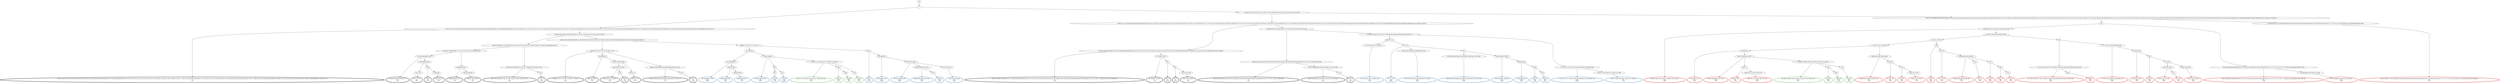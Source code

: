 digraph T {
	{
		rank=same
		182 [penwidth=3,colorscheme=set19,color=0,label="1;4;5;7;8;10;11;15;17;18;21;23;24;25;29;30;32;34;35;40;41;42;43;48;50;52;58;60;63;64;65;69;73;78;81;84;86;89;92;96;98;101;104;107;109;110;112;117;119;120;123;125;127;134;136;138;151;158;161;164;167;169;172;174;177;185;187;190;196;199;201;209;211;214;216;219;221;224;227;230;232;239;241;242;243;246;249;256;259;264;266;268;272;274;277;280;282;291;292;293;294;296;299;305;306;309;311;316;318;320;322;326;330;334;335;337;340;351;358;365;366;371;372;375;377_P\nP\n1.1%"]
		177 [penwidth=3,colorscheme=set19,color=0,label="825;850;858;868;878;901_P\nP\n2.2%"]
		174 [penwidth=3,colorscheme=set19,color=0,label="1014;1027_P\nP\n5.6%"]
		172 [penwidth=3,colorscheme=set19,color=0,label="1026_P\nP\n3.3%"]
		170 [penwidth=3,colorscheme=set19,color=0,label="1038;1050_P\nP\n6.7%"]
		168 [penwidth=3,colorscheme=set19,color=0,label="838;889;900;921_P\nP\n2.2%"]
		166 [penwidth=3,colorscheme=set19,color=0,label="934;947;982;992_P\nP\n7.8%"]
		164 [penwidth=3,colorscheme=set19,color=0,label="658;670;679;685;690;705;735;746;776;805;814;851;902;912;957_P\nP\n3.3%"]
		162 [penwidth=3,colorscheme=set19,color=0,label="1015_P\nP\n7.8%"]
		159 [penwidth=3,colorscheme=set19,color=0,label="684;698;710;725;730;734;754;768;775;783_P\nP\n4.4%"]
		157 [penwidth=3,colorscheme=set19,color=0,label="800;839;860_P\nP\n2.2%"]
		154 [penwidth=3,colorscheme=set19,color=0,label="984;1006;1018;1028_P\nP\n3.3%"]
		152 [penwidth=3,colorscheme=set19,color=0,label="1059_P\nP\n5.6%"]
		150 [penwidth=3,colorscheme=set19,color=0,label="994;1017_P\nP\n6.7%"]
		148 [penwidth=3,colorscheme=set19,color=0,label="806;815;826;859;890;903;949;958;983;993;1016;1051_P\nP\n1.1%"]
		146 [penwidth=3,colorscheme=set19,color=0,label="1067_P\nP\n5.6%"]
		142 [penwidth=3,colorscheme=set19,color=0,label="435;437;450;455;458;462;470;477;479;488;490;496;498;505;508;511;515;521;523;525;529;533;535;541;542;547;559;568;578;597;613;632;640;644;649;656;669;673;688;696;714;729;733;760;773;799;803;812;824;837;849;857_P\nP\n2.2%"]
		140 [penwidth=3,colorscheme=set19,color=0,label="877;899;911;920_P\nP\n1.1%"]
		138 [penwidth=3,colorscheme=set19,color=0,label="981_P\nP\n3.3%"]
		136 [penwidth=3,colorscheme=set19,color=0,label="991_P\nP\n3.3%"]
		134 [penwidth=3,colorscheme=set19,color=0,label="1013;1025;1049_P\nP\n7.8%"]
		131 [penwidth=3,colorscheme=set19,color=0,label="528;534;540;546;553;558;567;587;592;596;601;622;625;635;639;643;648;655;663;668;694;703;719;745;767;798;811;836;848_P\nP\n2.2%"]
		129 [penwidth=3,colorscheme=set19,color=0,label="867;876;888;898;910;919;933;1004;1012;1037;1048_P\nP\n5.6%"]
		127 [penwidth=3,colorscheme=set19,color=0,label="1076_P\nP\n5.6%"]
		123 [penwidth=3,colorscheme=set19,color=1,label="556;562;566;572;581;585;591;594;607;612;618_M1\nM1\n3.8%"]
		118 [penwidth=3,colorscheme=set19,color=1,label="793;818;831_M1\nM1\n2.5%"]
		116 [penwidth=3,colorscheme=set19,color=1,label="854;870;884;894;915;927_M1\nM1\n1.3%"]
		114 [penwidth=3,colorscheme=set19,color=1,label="962;974_M1\nM1\n1.3%"]
		112 [penwidth=3,colorscheme=set19,color=1,label="998;1007;1019;1055;1065;1072_M1\nM1\n6.3%"]
		110 [penwidth=3,colorscheme=set19,color=1,label="809;830;853;862;883;926;952_M1\nM1\n2.5%"]
		108 [penwidth=3,colorscheme=set19,color=1,label="973;987_M1\nM1\n3.8%"]
		106 [penwidth=3,colorscheme=set19,color=1,label="1043_M1\nM1\n5.1%"]
		104 [penwidth=3,colorscheme=set19,color=1,label="1064;1071;1078_M1\nM1\n5.1%"]
		102 [penwidth=3,colorscheme=set19,color=1,label="749_M1\nM1\n3.8%"]
		100 [penwidth=3,colorscheme=set19,color=1,label="763;779_M1\nM1\n1.3%"]
		98 [penwidth=3,colorscheme=set19,color=1,label="844;869;893;925;940;961_M1\nM1\n2.5%"]
		96 [penwidth=3,colorscheme=set19,color=1,label="1031_M1\nM1\n5.1%"]
		94 [penwidth=3,colorscheme=set19,color=1,label="1042_M1\nM1\n3.8%"]
		92 [penwidth=3,colorscheme=set19,color=1,label="1063_M1\nM1\n2.5%"]
		90 [penwidth=3,colorscheme=set19,color=1,label="1070_M1\nM1\n5.1%"]
		87 [penwidth=3,colorscheme=set19,color=1,label="722;728;738;748;756;778;787;808;817;843;852;882;905;939;951;986;1054;1062_M1\nM1\n3.8%"]
		85 [penwidth=3,colorscheme=set19,color=1,label="1069_M1\nM1\n5.1%"]
		83 [penwidth=3,colorscheme=set19,color=1,label="727;743;762;786;816;829;842;881_M1\nM1\n3.8%"]
		81 [penwidth=3,colorscheme=set19,color=1,label="914;924;938_M1\nM1\n2.5%"]
		79 [penwidth=3,colorscheme=set19,color=1,label="960_M1\nM1\n1.3%"]
		76 [penwidth=3,colorscheme=set19,color=1,label="1030;1041;1061_M1\nM1\n3.8%"]
		74 [penwidth=3,colorscheme=set19,color=1,label="1077_M1\nM1\n5.1%"]
		72 [penwidth=3,colorscheme=set19,color=1,label="1040;1053;1068_M1\nM1\n6.3%"]
		70 [penwidth=3,colorscheme=set19,color=1,label="565;576;580;584;590;604;606;611;617;621;627;630;634;641;653;676;682;687;692;707;721;731;737;742;747;777;828;841;861;880;892;923;937;950_M1\nM1\n1.3%"]
		68 [penwidth=3,colorscheme=set19,color=1,label="971;985;996;1029;1039;1052;1060_M1\nM1\n6.3%"]
		66 [penwidth=3,colorscheme=set19,color=1,label="555;561;564;571;575;579;589;593;600;610;616;624;626;629;633;636;645;646;652;672;675;681;691;695;706;712;717;720;741;761;769;785;807;827;840;891;904;936;970;995_M1\nM1\n5.1%"]
		62 [penwidth=3,colorscheme=set19,color=2,label="847;856;866;875_M2\nM2\n0.94%"]
		60 [penwidth=3,colorscheme=set19,color=2,label="909;932;968_M2\nM2\n1.9%"]
		58 [penwidth=3,colorscheme=set19,color=2,label="980;990;1003_M2\nM2\n5.7%"]
		56 [penwidth=3,colorscheme=set19,color=2,label="874;887;908;918_M2\nM2\n6.6%"]
		53 [penwidth=3,colorscheme=set19,color=2,label="967_M2\nM2\n7.5%"]
		51 [penwidth=3,colorscheme=set19,color=2,label="979_M2\nM2\n6.6%"]
		49 [penwidth=3,colorscheme=set19,color=2,label="822_M2\nM2\n4.7%"]
		47 [penwidth=3,colorscheme=set19,color=2,label="835;846;897_M2\nM2\n0.94%"]
		45 [penwidth=3,colorscheme=set19,color=2,label="907;931;945;954_M2\nM2\n0.94%"]
		43 [penwidth=3,colorscheme=set19,color=2,label="966;978;989;1023;1035_M2\nM2\n3.8%"]
		41 [penwidth=3,colorscheme=set19,color=2,label="1074_M2\nM2\n7.5%"]
		39 [penwidth=3,colorscheme=set19,color=2,label="1010;1022;1034_M2\nM2\n8.5%"]
		35 [penwidth=3,colorscheme=set19,color=2,label="752;759;766;772;791;796;821_M2\nM2\n5.7%"]
		33 [penwidth=3,colorscheme=set19,color=2,label="758;771_M2\nM2\n0.94%"]
		31 [penwidth=3,colorscheme=set19,color=2,label="782;790;795;802;834;873;896;906;917;944_M2\nM2\n6.6%"]
		28 [penwidth=3,colorscheme=set19,color=2,label="820;833;845;865;886;916;930;965;976;988;1001;1033;1045_M2\nM2\n6.6%"]
		26 [penwidth=3,colorscheme=set19,color=2,label="832;855;864;872;885_M2\nM2\n0.94%"]
		24 [penwidth=3,colorscheme=set19,color=2,label="929;943;964_M2\nM2\n6.6%"]
		22 [penwidth=3,colorscheme=set19,color=2,label="1000_M2\nM2\n1.9%"]
		20 [penwidth=3,colorscheme=set19,color=2,label="1044_M2\nM2\n8.5%"]
		18 [penwidth=3,colorscheme=set19,color=2,label="701;723;751;757;765;781;789;794;819;863;871;895;928;942_M2\nM2\n0.94%"]
		16 [penwidth=3,colorscheme=set19,color=2,label="953;977;1002;1009;1021;1046;1057;1066_M2\nM2\n5.7%"]
		14 [penwidth=3,colorscheme=set19,color=3,label="955;1011;1024;1036;1047;1058;1075;1080;1082_M3\nM3\n12%"]
		12 [penwidth=3,colorscheme=set19,color=3,label="1083_M3\nM3\n12%"]
		10 [penwidth=3,colorscheme=set19,color=3,label="1086_M3\nM3\n12%"]
		8 [penwidth=3,colorscheme=set19,color=3,label="1085_M3\nM3\n12%"]
		6 [penwidth=3,colorscheme=set19,color=3,label="941;963;975;999;1008;1020;1032;1056;1073;1079;1081_M3\nM3\n12%"]
		4 [penwidth=3,colorscheme=set19,color=3,label="1084_M3\nM3\n12%"]
		2 [penwidth=3,colorscheme=set19,color=3,label="1088_M3\nM3\n12%"]
		0 [penwidth=3,colorscheme=set19,color=3,label="1087_M3\nM3\n12%"]
	}
	185 [label="GL"]
	184 [label="0"]
	183 [label="1;4;5;7;8;10;11;15;17;18;21;23;24;25;29;30;32;34;35;40;41;42;43;48;50;52;58;60;63;64;65;69;73;78;81;84;86;89;92;96;98;101;104;107;109;110;112;117;119;120;123;125;127;134;136;138;151;158;161;164;167;169;172;174;177;185;187;190;196;199;201;209;211;214;216;219;221;224;227;230;232;239;241;242;243;246;249;256;259;264;266;268;272;274;277;280;282;291;292;293;294;296;299;305;306;309;311;316;318;320;322;326;330;334;335;337;340;351;358;365;366;371;372;375;377"]
	181 [label="380;383;384;385;391;393;396;400;409;411;413;417;419;422;424;427;429;432;433;440;442"]
	180 [label="444;452;456;466;472;475;481;485;491;501;503;512;519;522;524;527;530;550;560;570;574;583;599;603;609;615;620"]
	179 [label="651;660;671;680;686;699;711;716;726;736;740;755;784;792;804;813"]
	178 [label="825;850;858;868;878;901"]
	176 [label="948;956;969;1005"]
	175 [label="1014;1027"]
	173 [label="1026"]
	171 [label="1038;1050"]
	169 [label="838;889;900;921"]
	167 [label="934;947;982;992"]
	165 [label="658;670;679;685;690;705;735;746;776;805;814;851;902;912;957"]
	163 [label="1015"]
	161 [label="446;451;454;459;463;465;468;471;480;483;484;487;499;502;509;516;526;536;544;548;554;563;569;582;588;598;602;614;619;623;628;650;657;664;674"]
	160 [label="684;698;710;725;730;734;754;768;775;783"]
	158 [label="800;839;860"]
	156 [label="879;913;922;935;959"]
	155 [label="984;1006;1018;1028"]
	153 [label="1059"]
	151 [label="994;1017"]
	149 [label="806;815;826;859;890;903;949;958;983;993;1016;1051"]
	147 [label="1067"]
	145 [label="2;3;6;9;12;13;14;16;19;20;22;26;27;28;31;33;36;37;38;39;44;45;46;47;49;51;53;54;55;56;57;59;61;62"]
	144 [label="67;68;70;71;72;74;79;82;83;85;87;90;93;95;97;99;102;105;113;114;116;121;124;128;130;135;139;141;143;144;146;148;149;152;154;155;157;159;162;168;171;173;175;179;181;183;188;192;194;197;200;202;203;208;212;217;220;222;225;228;231;234;236;237;240;244;247;248;250;252;255;258;260;262;270;271;276;279;284;287;289;290;295;297;302;304;307;308;310;313;315;317;323;325;329;331;332;333;336;344;346;348;350;353;355;356;359;361;362;364;369;370;373;374;376;379;386;389;390;392;395;397;398;399;402;404;406;410;412;416;421;426;431"]
	143 [label="435;437;450;455;458;462;470;477;479;488;490;496;498;505;508;511;515;521;523;525;529;533;535;541;542;547;559;568;578;597;613;632;640;644;649;656;669;673;688;696;714;729;733;760;773;799;803;812;824;837;849;857"]
	141 [label="877;899;911;920"]
	139 [label="981"]
	137 [label="991"]
	135 [label="1013;1025;1049"]
	133 [label="436;439;441;445;448;449;461;467;474;476;493;495;504;507;510;514;518"]
	132 [label="528;534;540;546;553;558;567;587;592;596;601;622;625;635;639;643;648;655;663;668;694;703;719;745;767;798;811;836;848"]
	130 [label="867;876;888;898;910;919;933;1004;1012;1037;1048"]
	128 [label="1076"]
	126 [label="66;75;76;77;80;88;91;94;100;103;106;108;111;115;118;122;126;129;131;132;133;137;140;142;145;147;150;153;156;160;163;165;166;170;176;178;180;182;184;186;189;191;193;195;198;204;205;206;207;210;213;215;218;223;226;229;233;235;238;245;251;253;254;257;261;263;265;267;269;273;275;278;281;283;285;286;288;298;300;301;303;312;314;319;321;324;327;328;338;339;341;342;343;345;347;349;352;354;357;360;363;367;368;378;381;382;387;388;394;401;403;405;407;408;414;415;418;420;423;425;428;430;434;438;443;447;453;457;460;464;469;473;478;482;486;489;492;494;497;500;506;513;517;520;531;537;539;543"]
	125 [label="551"]
	124 [label="556;562;566;572;581;585;591;594;607;612;618"]
	122 [label="637;647;654;661;665;666;677;683"]
	121 [label="700;713;718;739"]
	120 [label="744;750;764;770;780;788"]
	119 [label="793;818;831"]
	117 [label="854;870;884;894;915;927"]
	115 [label="962;974"]
	113 [label="998;1007;1019;1055;1065;1072"]
	111 [label="809;830;853;862;883;926;952"]
	109 [label="973;987"]
	107 [label="1043"]
	105 [label="1064;1071;1078"]
	103 [label="749"]
	101 [label="763;779"]
	99 [label="844;869;893;925;940;961"]
	97 [label="1031"]
	95 [label="1042"]
	93 [label="1063"]
	91 [label="1070"]
	89 [label="708"]
	88 [label="722;728;738;748;756;778;787;808;817;843;852;882;905;939;951;986;1054;1062"]
	86 [label="1069"]
	84 [label="727;743;762;786;816;829;842;881"]
	82 [label="914;924;938"]
	80 [label="960"]
	78 [label="972;997"]
	77 [label="1030;1041;1061"]
	75 [label="1077"]
	73 [label="1040;1053;1068"]
	71 [label="565;576;580;584;590;604;606;611;617;621;627;630;634;641;653;676;682;687;692;707;721;731;737;742;747;777;828;841;861;880;892;923;937;950"]
	69 [label="971;985;996;1029;1039;1052;1060"]
	67 [label="555;561;564;571;575;579;589;593;600;610;616;624;626;629;633;636;645;646;652;672;675;681;691;695;706;712;717;720;741;761;769;785;807;827;840;891;904;936;970;995"]
	65 [label="689;697;704;709;715;724;753;774"]
	64 [label="797;810;823"]
	63 [label="847;856;866;875"]
	61 [label="909;932;968"]
	59 [label="980;990;1003"]
	57 [label="874;887;908;918"]
	55 [label="946"]
	54 [label="967"]
	52 [label="979"]
	50 [label="822"]
	48 [label="835;846;897"]
	46 [label="907;931;945;954"]
	44 [label="966;978;989;1023;1035"]
	42 [label="1074"]
	40 [label="1010;1022;1034"]
	38 [label="532;538;545;549;552;557;573;577;586;595;605;608;631;638;642;659;662;667;678"]
	37 [label="693;702;732"]
	36 [label="752;759;766;772;791;796;821"]
	34 [label="758;771"]
	32 [label="782;790;795;802;834;873;896;906;917;944"]
	30 [label="801"]
	29 [label="820;833;845;865;886;916;930;965;976;988;1001;1033;1045"]
	27 [label="832;855;864;872;885"]
	25 [label="929;943;964"]
	23 [label="1000"]
	21 [label="1044"]
	19 [label="701;723;751;757;765;781;789;794;819;863;871;895;928;942"]
	17 [label="953;977;1002;1009;1021;1046;1057;1066"]
	15 [label="955;1011;1024;1036;1047;1058;1075;1080;1082"]
	13 [label="1083"]
	11 [label="1086"]
	9 [label="1085"]
	7 [label="941;963;975;999;1008;1020;1032;1056;1073;1079;1081"]
	5 [label="1084"]
	3 [label="1088"]
	1 [label="1087"]
	185 -> 184
	184 -> 183
	184 -> 145
	183 -> 182
	183 -> 181
	181 -> 180
	181 -> 161
	180 -> 179
	180 -> 165
	179 -> 178
	179 -> 169
	178 -> 177
	178 -> 176
	176 -> 175
	176 -> 173
	175 -> 174
	173 -> 172
	173 -> 171
	171 -> 170
	169 -> 168
	169 -> 167
	167 -> 166
	165 -> 164
	165 -> 163
	163 -> 162
	161 -> 160
	161 -> 65
	160 -> 159
	160 -> 158
	160 -> 149
	158 -> 157
	158 -> 156
	156 -> 155
	156 -> 151
	155 -> 154
	155 -> 153
	153 -> 152
	151 -> 150
	149 -> 148
	149 -> 147
	147 -> 146
	145 -> 144
	145 -> 126
	144 -> 143
	144 -> 133
	143 -> 142
	143 -> 141
	141 -> 140
	141 -> 139
	139 -> 138
	139 -> 137
	137 -> 136
	137 -> 135
	135 -> 134
	133 -> 132
	133 -> 38
	132 -> 131
	132 -> 130
	130 -> 129
	130 -> 128
	128 -> 127
	126 -> 125
	126 -> 67
	125 -> 124
	125 -> 71
	124 -> 123
	124 -> 122
	122 -> 121
	122 -> 89
	121 -> 120
	121 -> 103
	120 -> 119
	120 -> 111
	119 -> 118
	119 -> 117
	117 -> 116
	117 -> 115
	117 -> 7
	115 -> 114
	115 -> 113
	113 -> 112
	111 -> 110
	111 -> 109
	109 -> 108
	109 -> 107
	107 -> 106
	107 -> 105
	105 -> 104
	103 -> 102
	103 -> 101
	101 -> 100
	101 -> 99
	99 -> 98
	99 -> 97
	99 -> 95
	97 -> 96
	95 -> 94
	95 -> 93
	93 -> 92
	93 -> 91
	91 -> 90
	89 -> 88
	89 -> 84
	88 -> 87
	88 -> 86
	86 -> 85
	84 -> 83
	84 -> 82
	82 -> 81
	82 -> 80
	80 -> 79
	80 -> 78
	78 -> 77
	78 -> 73
	77 -> 76
	77 -> 75
	75 -> 74
	73 -> 72
	71 -> 70
	71 -> 69
	69 -> 68
	67 -> 66
	65 -> 64
	65 -> 50
	64 -> 63
	64 -> 57
	63 -> 62
	63 -> 61
	61 -> 60
	61 -> 59
	59 -> 58
	57 -> 56
	57 -> 55
	57 -> 15
	55 -> 54
	55 -> 52
	54 -> 53
	52 -> 51
	50 -> 49
	50 -> 48
	48 -> 47
	48 -> 46
	46 -> 45
	46 -> 44
	46 -> 40
	44 -> 43
	44 -> 42
	42 -> 41
	40 -> 39
	38 -> 37
	38 -> 19
	37 -> 36
	37 -> 34
	36 -> 35
	34 -> 33
	34 -> 32
	34 -> 30
	32 -> 31
	30 -> 29
	30 -> 27
	29 -> 28
	27 -> 26
	27 -> 25
	25 -> 24
	25 -> 23
	23 -> 22
	23 -> 21
	21 -> 20
	19 -> 18
	19 -> 17
	17 -> 16
	15 -> 14
	15 -> 13
	15 -> 9
	13 -> 12
	13 -> 11
	11 -> 10
	9 -> 8
	7 -> 6
	7 -> 5
	7 -> 1
	5 -> 4
	5 -> 3
	3 -> 2
	1 -> 0
}
